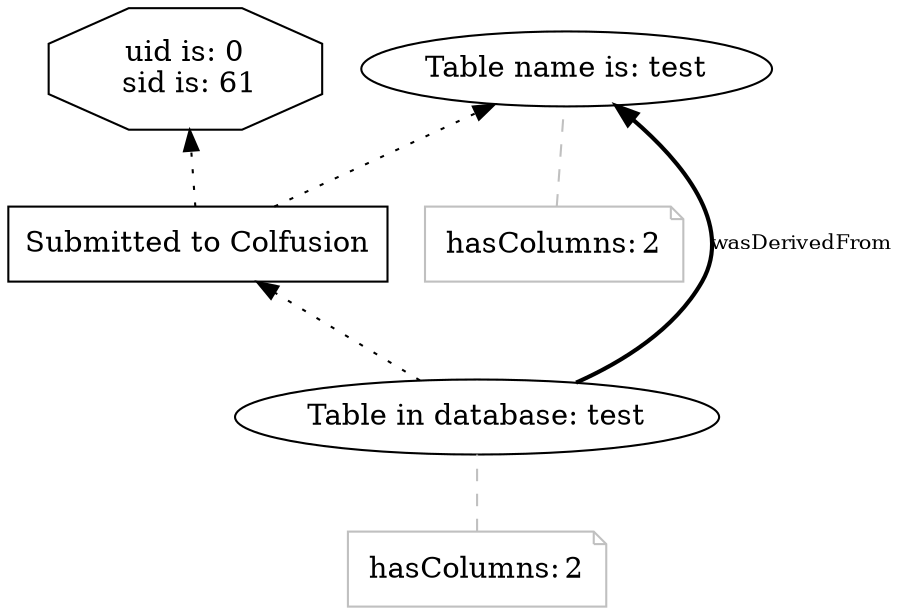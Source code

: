 digraph OPMGraph { rankdir="BT"; 
p1 [label="Submitted to Colfusion",shape="polygon",sides="4"]
a1 [label="Table name is: test"]
ann3 [color="gray",fontcolor="black",label=<<TABLE cellpadding="0" border="0">
	<TR>
	    <TD align="left">hasColumns:</TD>
	    <TD align="left">2</TD>
	</TR>
    </TABLE>>
,shape="note"]
ann3 -> a1 [style="dashed",color="gray",arrowhead="none"]
a2 [label="Table in database: test"]
ann4 [color="gray",fontcolor="black",label=<<TABLE cellpadding="0" border="0">
	<TR>
	    <TD align="left">hasColumns:</TD>
	    <TD align="left">2</TD>
	</TR>
    </TABLE>>
,shape="note"]
ann4 -> a2 [style="dashed",color="gray",arrowhead="none"]
ag1 [label="uid is: 0
 sid is: 61",shape="polygon",sides="8"]
p1 -> a1 [style="dotted",color="black",fontcolor="black"]
a2 -> p1 [style="dotted",color="black",label=" ",fontcolor="black",fontsize="10"]
a2 -> a1 [style="bold",color="black",label="wasDerivedFrom",fontcolor="black",fontsize="10"]
p1 -> ag1 [style="dotted",color="black",fontcolor="black"]
}
